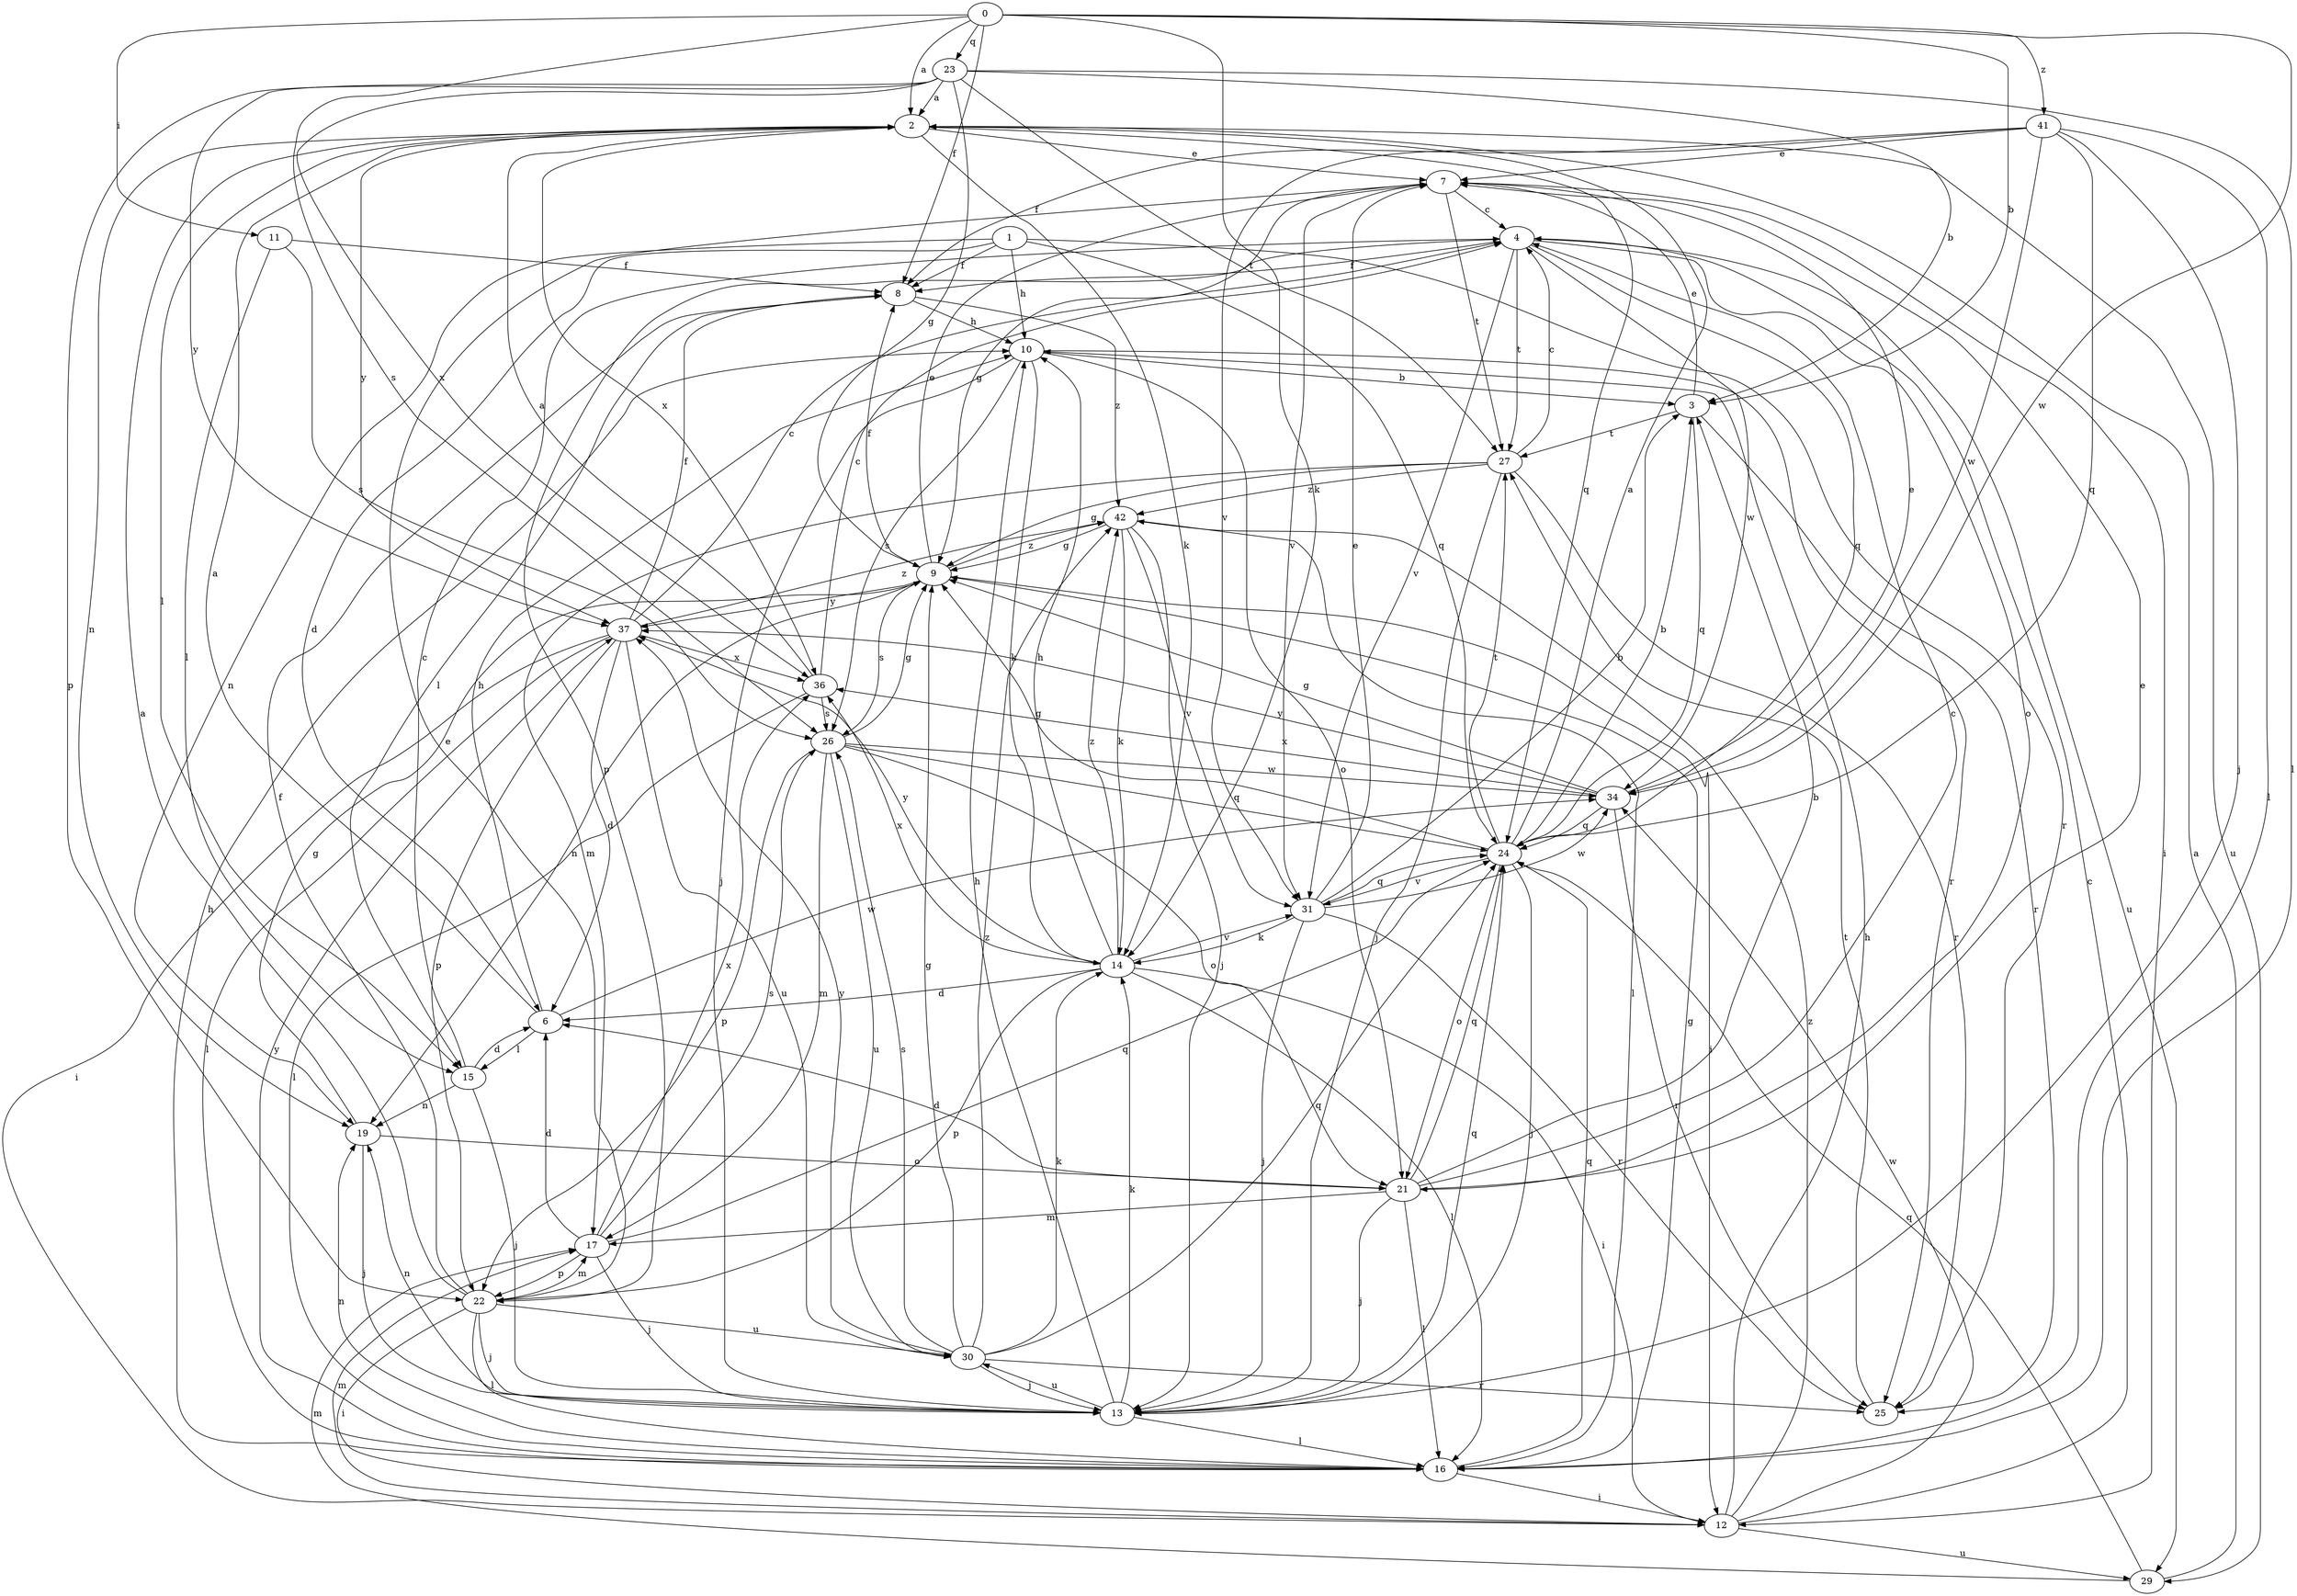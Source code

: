 strict digraph  {
0;
1;
2;
3;
4;
6;
7;
8;
9;
10;
11;
12;
13;
14;
15;
16;
17;
19;
21;
22;
23;
24;
25;
26;
27;
29;
30;
31;
34;
36;
37;
41;
42;
0 -> 2  [label=a];
0 -> 3  [label=b];
0 -> 8  [label=f];
0 -> 11  [label=i];
0 -> 14  [label=k];
0 -> 23  [label=q];
0 -> 26  [label=s];
0 -> 34  [label=w];
0 -> 41  [label=z];
1 -> 6  [label=d];
1 -> 8  [label=f];
1 -> 10  [label=h];
1 -> 19  [label=n];
1 -> 24  [label=q];
1 -> 25  [label=r];
2 -> 7  [label=e];
2 -> 14  [label=k];
2 -> 15  [label=l];
2 -> 19  [label=n];
2 -> 24  [label=q];
2 -> 29  [label=u];
2 -> 36  [label=x];
2 -> 37  [label=y];
3 -> 7  [label=e];
3 -> 24  [label=q];
3 -> 25  [label=r];
3 -> 27  [label=t];
4 -> 8  [label=f];
4 -> 21  [label=o];
4 -> 22  [label=p];
4 -> 24  [label=q];
4 -> 27  [label=t];
4 -> 29  [label=u];
4 -> 31  [label=v];
4 -> 34  [label=w];
6 -> 2  [label=a];
6 -> 10  [label=h];
6 -> 15  [label=l];
6 -> 34  [label=w];
7 -> 4  [label=c];
7 -> 9  [label=g];
7 -> 12  [label=i];
7 -> 27  [label=t];
7 -> 31  [label=v];
8 -> 10  [label=h];
8 -> 15  [label=l];
8 -> 42  [label=z];
9 -> 7  [label=e];
9 -> 8  [label=f];
9 -> 12  [label=i];
9 -> 19  [label=n];
9 -> 26  [label=s];
9 -> 37  [label=y];
9 -> 42  [label=z];
10 -> 3  [label=b];
10 -> 13  [label=j];
10 -> 14  [label=k];
10 -> 21  [label=o];
10 -> 25  [label=r];
10 -> 26  [label=s];
11 -> 8  [label=f];
11 -> 15  [label=l];
11 -> 26  [label=s];
12 -> 4  [label=c];
12 -> 10  [label=h];
12 -> 17  [label=m];
12 -> 29  [label=u];
12 -> 34  [label=w];
12 -> 42  [label=z];
13 -> 10  [label=h];
13 -> 14  [label=k];
13 -> 16  [label=l];
13 -> 19  [label=n];
13 -> 24  [label=q];
13 -> 30  [label=u];
14 -> 6  [label=d];
14 -> 10  [label=h];
14 -> 12  [label=i];
14 -> 16  [label=l];
14 -> 22  [label=p];
14 -> 31  [label=v];
14 -> 36  [label=x];
14 -> 37  [label=y];
14 -> 42  [label=z];
15 -> 4  [label=c];
15 -> 6  [label=d];
15 -> 13  [label=j];
15 -> 19  [label=n];
16 -> 9  [label=g];
16 -> 10  [label=h];
16 -> 12  [label=i];
16 -> 19  [label=n];
16 -> 24  [label=q];
16 -> 37  [label=y];
17 -> 6  [label=d];
17 -> 13  [label=j];
17 -> 22  [label=p];
17 -> 24  [label=q];
17 -> 26  [label=s];
17 -> 36  [label=x];
19 -> 9  [label=g];
19 -> 13  [label=j];
19 -> 21  [label=o];
21 -> 3  [label=b];
21 -> 4  [label=c];
21 -> 6  [label=d];
21 -> 7  [label=e];
21 -> 13  [label=j];
21 -> 16  [label=l];
21 -> 17  [label=m];
21 -> 24  [label=q];
22 -> 2  [label=a];
22 -> 7  [label=e];
22 -> 8  [label=f];
22 -> 12  [label=i];
22 -> 13  [label=j];
22 -> 16  [label=l];
22 -> 17  [label=m];
22 -> 30  [label=u];
23 -> 2  [label=a];
23 -> 3  [label=b];
23 -> 9  [label=g];
23 -> 16  [label=l];
23 -> 22  [label=p];
23 -> 27  [label=t];
23 -> 36  [label=x];
23 -> 37  [label=y];
24 -> 2  [label=a];
24 -> 3  [label=b];
24 -> 9  [label=g];
24 -> 13  [label=j];
24 -> 21  [label=o];
24 -> 27  [label=t];
24 -> 31  [label=v];
25 -> 27  [label=t];
26 -> 9  [label=g];
26 -> 17  [label=m];
26 -> 21  [label=o];
26 -> 22  [label=p];
26 -> 24  [label=q];
26 -> 30  [label=u];
26 -> 34  [label=w];
27 -> 4  [label=c];
27 -> 9  [label=g];
27 -> 13  [label=j];
27 -> 17  [label=m];
27 -> 25  [label=r];
27 -> 42  [label=z];
29 -> 2  [label=a];
29 -> 17  [label=m];
29 -> 24  [label=q];
30 -> 9  [label=g];
30 -> 13  [label=j];
30 -> 14  [label=k];
30 -> 24  [label=q];
30 -> 25  [label=r];
30 -> 26  [label=s];
30 -> 37  [label=y];
30 -> 42  [label=z];
31 -> 3  [label=b];
31 -> 7  [label=e];
31 -> 13  [label=j];
31 -> 14  [label=k];
31 -> 24  [label=q];
31 -> 25  [label=r];
31 -> 34  [label=w];
34 -> 7  [label=e];
34 -> 9  [label=g];
34 -> 24  [label=q];
34 -> 25  [label=r];
34 -> 36  [label=x];
34 -> 37  [label=y];
36 -> 2  [label=a];
36 -> 4  [label=c];
36 -> 16  [label=l];
36 -> 26  [label=s];
37 -> 4  [label=c];
37 -> 6  [label=d];
37 -> 8  [label=f];
37 -> 12  [label=i];
37 -> 16  [label=l];
37 -> 22  [label=p];
37 -> 30  [label=u];
37 -> 36  [label=x];
37 -> 42  [label=z];
41 -> 7  [label=e];
41 -> 8  [label=f];
41 -> 13  [label=j];
41 -> 16  [label=l];
41 -> 24  [label=q];
41 -> 31  [label=v];
41 -> 34  [label=w];
42 -> 9  [label=g];
42 -> 13  [label=j];
42 -> 14  [label=k];
42 -> 16  [label=l];
42 -> 31  [label=v];
}
